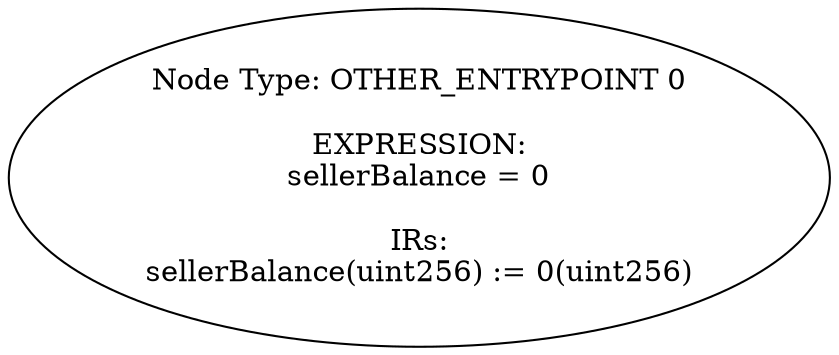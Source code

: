 digraph{
0[label="Node Type: OTHER_ENTRYPOINT 0

EXPRESSION:
sellerBalance = 0

IRs:
sellerBalance(uint256) := 0(uint256)"];
}
